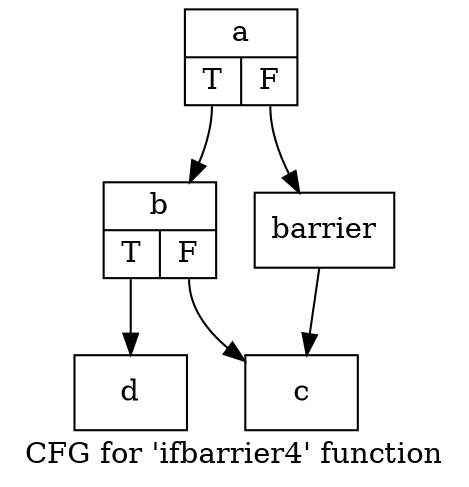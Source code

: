 digraph "CFG for 'ifbarrier4' function" {
	label="CFG for 'ifbarrier4' function";

	Node0x24f7860 [shape=record,label="{a|{<s0>T|<s1>F}}"];
	Node0x24f7860:s0 -> Node0x24f5070;
	Node0x24f7860:s1 -> Node0x24f7420;
	Node0x24f7420 [shape=record,label="{barrier}"];
	Node0x24f7420 -> Node0x24f6450;
	Node0x24f5070 [shape=record,label="{b|{<s0>T|<s1>F}}"];
	Node0x24f5070:s0 -> Node0x24f6570;
	Node0x24f5070:s1 -> Node0x24f6450;
	Node0x24f6450 [shape=record,label="{c}"];
	Node0x24f6570 [shape=record,label="{d}"];
}
